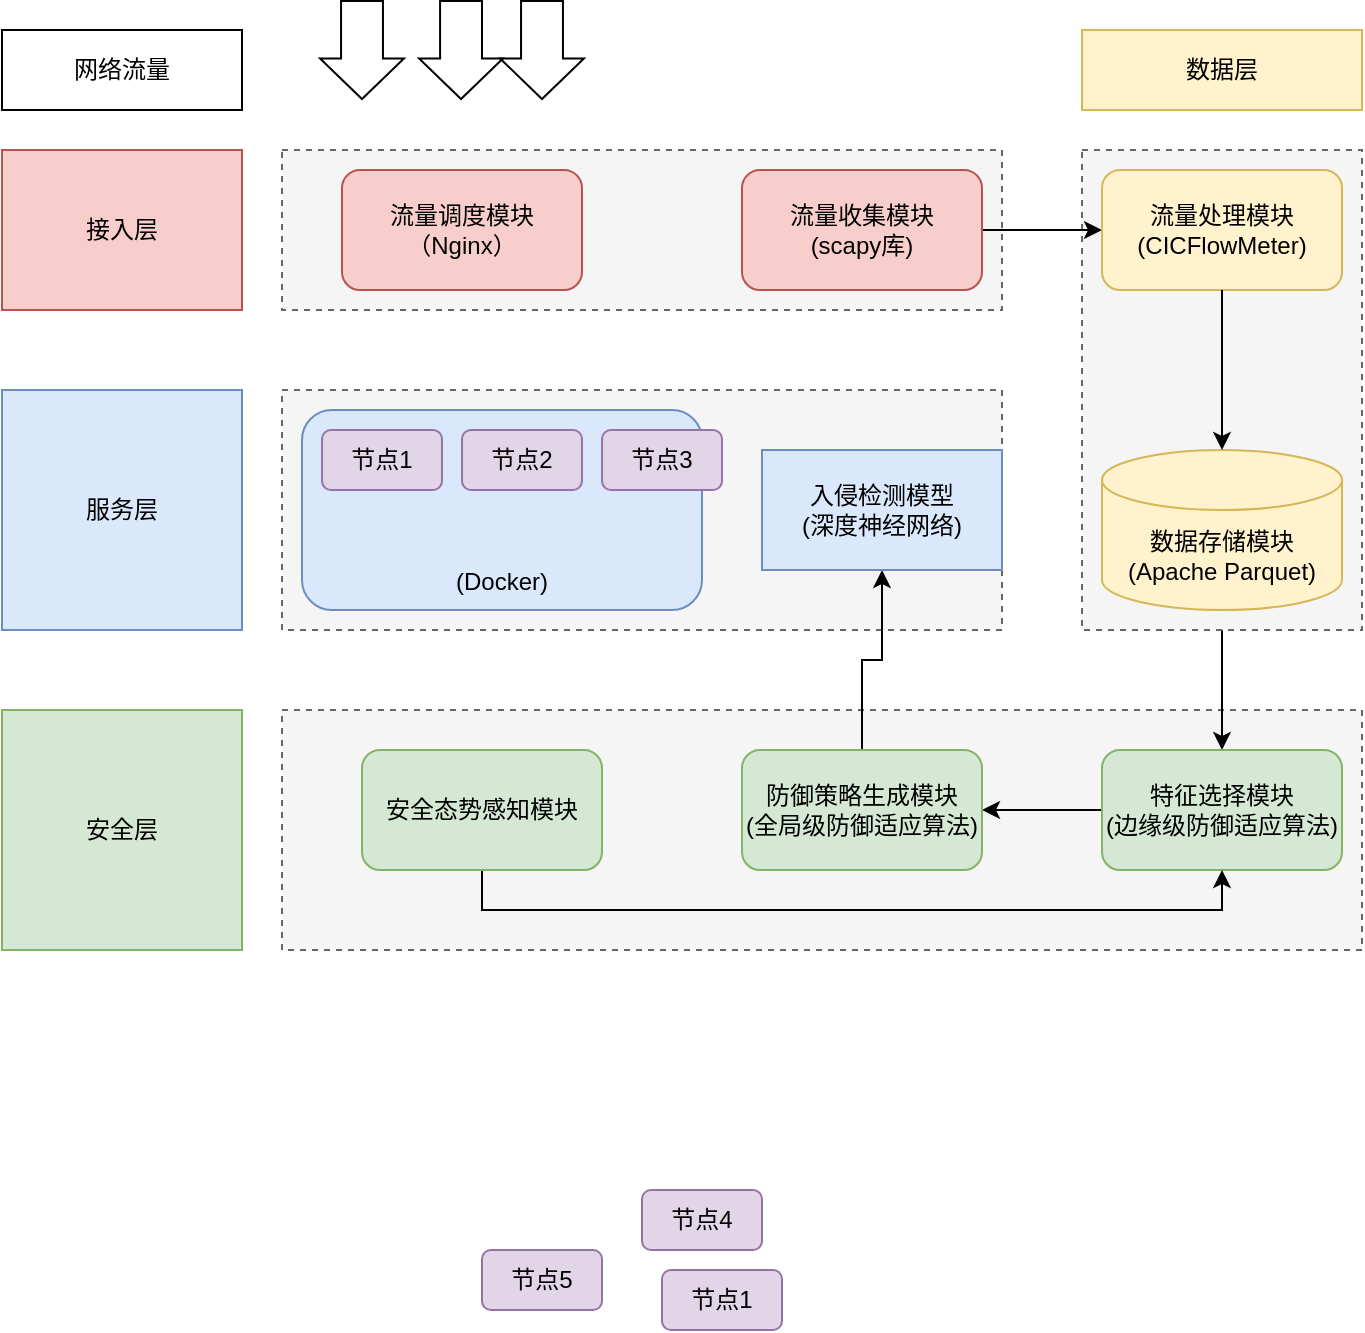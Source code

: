<mxfile version="26.0.13">
  <diagram name="第 1 页" id="cbnWJFDe7zCflggXgep9">
    <mxGraphModel dx="837" dy="757" grid="1" gridSize="10" guides="1" tooltips="1" connect="1" arrows="1" fold="1" page="1" pageScale="1" pageWidth="1169" pageHeight="827" math="0" shadow="0">
      <root>
        <mxCell id="0" />
        <mxCell id="1" parent="0" />
        <mxCell id="9ba7Ce31MwZ_cNOjAit5-13" value="" style="rounded=0;whiteSpace=wrap;html=1;dashed=1;fillColor=#f5f5f5;strokeColor=#666666;fontColor=#333333;" vertex="1" parent="1">
          <mxGeometry x="260" y="160" width="360" height="80" as="geometry" />
        </mxCell>
        <mxCell id="9ba7Ce31MwZ_cNOjAit5-16" value="接入层" style="rounded=0;whiteSpace=wrap;html=1;fillColor=#f8cecc;strokeColor=#b85450;" vertex="1" parent="1">
          <mxGeometry x="120" y="160" width="120" height="80" as="geometry" />
        </mxCell>
        <mxCell id="9ba7Ce31MwZ_cNOjAit5-17" value="" style="rounded=0;whiteSpace=wrap;html=1;dashed=1;fillColor=#f5f5f5;strokeColor=#666666;fontColor=#333333;" vertex="1" parent="1">
          <mxGeometry x="260" y="280" width="360" height="120" as="geometry" />
        </mxCell>
        <mxCell id="9ba7Ce31MwZ_cNOjAit5-18" value="" style="rounded=0;whiteSpace=wrap;html=1;dashed=1;fillColor=#f5f5f5;strokeColor=#666666;fontColor=#333333;" vertex="1" parent="1">
          <mxGeometry x="260" y="440" width="540" height="120" as="geometry" />
        </mxCell>
        <mxCell id="9ba7Ce31MwZ_cNOjAit5-55" style="edgeStyle=orthogonalEdgeStyle;rounded=0;orthogonalLoop=1;jettySize=auto;html=1;exitX=0.5;exitY=1;exitDx=0;exitDy=0;entryX=0.5;entryY=0;entryDx=0;entryDy=0;" edge="1" parent="1" source="9ba7Ce31MwZ_cNOjAit5-19" target="9ba7Ce31MwZ_cNOjAit5-24">
          <mxGeometry relative="1" as="geometry" />
        </mxCell>
        <mxCell id="9ba7Ce31MwZ_cNOjAit5-19" value="" style="rounded=0;whiteSpace=wrap;html=1;dashed=1;fillColor=#f5f5f5;fontColor=#333333;strokeColor=#666666;" vertex="1" parent="1">
          <mxGeometry x="660" y="160" width="140" height="240" as="geometry" />
        </mxCell>
        <mxCell id="9ba7Ce31MwZ_cNOjAit5-20" value="服务层" style="rounded=0;whiteSpace=wrap;html=1;fillColor=#dae8fc;strokeColor=#6c8ebf;" vertex="1" parent="1">
          <mxGeometry x="120" y="280" width="120" height="120" as="geometry" />
        </mxCell>
        <mxCell id="9ba7Ce31MwZ_cNOjAit5-22" value="安全层" style="rounded=0;whiteSpace=wrap;html=1;fillColor=#d5e8d4;strokeColor=#82b366;" vertex="1" parent="1">
          <mxGeometry x="120" y="440" width="120" height="120" as="geometry" />
        </mxCell>
        <mxCell id="9ba7Ce31MwZ_cNOjAit5-23" value="数据层" style="rounded=0;whiteSpace=wrap;html=1;fillColor=#fff2cc;strokeColor=#d6b656;" vertex="1" parent="1">
          <mxGeometry x="660" y="100" width="140" height="40" as="geometry" />
        </mxCell>
        <mxCell id="9ba7Ce31MwZ_cNOjAit5-48" style="edgeStyle=orthogonalEdgeStyle;rounded=0;orthogonalLoop=1;jettySize=auto;html=1;exitX=0;exitY=0.5;exitDx=0;exitDy=0;entryX=1;entryY=0.5;entryDx=0;entryDy=0;" edge="1" parent="1" source="9ba7Ce31MwZ_cNOjAit5-24" target="9ba7Ce31MwZ_cNOjAit5-25">
          <mxGeometry relative="1" as="geometry" />
        </mxCell>
        <mxCell id="9ba7Ce31MwZ_cNOjAit5-24" value="&lt;div&gt;特征选择模块&lt;/div&gt;&lt;div&gt;(边缘级防御适应算法)&lt;/div&gt;" style="rounded=1;whiteSpace=wrap;html=1;fillColor=#d5e8d4;strokeColor=#82b366;" vertex="1" parent="1">
          <mxGeometry x="670" y="460" width="120" height="60" as="geometry" />
        </mxCell>
        <mxCell id="9ba7Ce31MwZ_cNOjAit5-51" style="edgeStyle=orthogonalEdgeStyle;rounded=0;orthogonalLoop=1;jettySize=auto;html=1;exitX=0.5;exitY=0;exitDx=0;exitDy=0;entryX=0.5;entryY=1;entryDx=0;entryDy=0;" edge="1" parent="1" source="9ba7Ce31MwZ_cNOjAit5-25" target="9ba7Ce31MwZ_cNOjAit5-27">
          <mxGeometry relative="1" as="geometry" />
        </mxCell>
        <mxCell id="9ba7Ce31MwZ_cNOjAit5-25" value="&lt;div&gt;防御策略生成模块&lt;/div&gt;&lt;div&gt;(全局级防御适应算法)&lt;/div&gt;" style="rounded=1;whiteSpace=wrap;html=1;fillColor=#d5e8d4;strokeColor=#82b366;" vertex="1" parent="1">
          <mxGeometry x="490" y="460" width="120" height="60" as="geometry" />
        </mxCell>
        <mxCell id="9ba7Ce31MwZ_cNOjAit5-27" value="入侵检测模型&lt;div&gt;(深度神经网络)&lt;/div&gt;" style="rounded=0;whiteSpace=wrap;html=1;fillColor=#dae8fc;strokeColor=#6c8ebf;" vertex="1" parent="1">
          <mxGeometry x="500" y="310" width="120" height="60" as="geometry" />
        </mxCell>
        <mxCell id="9ba7Ce31MwZ_cNOjAit5-28" value="流量调度模块&lt;div&gt;（Nginx）&lt;/div&gt;" style="rounded=1;whiteSpace=wrap;html=1;fillColor=#f8cecc;strokeColor=#b85450;" vertex="1" parent="1">
          <mxGeometry x="290" y="170" width="120" height="60" as="geometry" />
        </mxCell>
        <mxCell id="9ba7Ce31MwZ_cNOjAit5-53" style="edgeStyle=orthogonalEdgeStyle;rounded=0;orthogonalLoop=1;jettySize=auto;html=1;exitX=1;exitY=0.5;exitDx=0;exitDy=0;entryX=0;entryY=0.5;entryDx=0;entryDy=0;" edge="1" parent="1" source="9ba7Ce31MwZ_cNOjAit5-29" target="9ba7Ce31MwZ_cNOjAit5-30">
          <mxGeometry relative="1" as="geometry" />
        </mxCell>
        <mxCell id="9ba7Ce31MwZ_cNOjAit5-29" value="流量收集模块&lt;div&gt;(scapy库)&lt;/div&gt;" style="rounded=1;whiteSpace=wrap;html=1;fillColor=#f8cecc;strokeColor=#b85450;" vertex="1" parent="1">
          <mxGeometry x="490" y="170" width="120" height="60" as="geometry" />
        </mxCell>
        <mxCell id="9ba7Ce31MwZ_cNOjAit5-30" value="流量处理模块&lt;br&gt;(CICFlowMeter)" style="rounded=1;whiteSpace=wrap;html=1;fillColor=#fff2cc;strokeColor=#d6b656;" vertex="1" parent="1">
          <mxGeometry x="670" y="170" width="120" height="60" as="geometry" />
        </mxCell>
        <mxCell id="9ba7Ce31MwZ_cNOjAit5-47" style="edgeStyle=orthogonalEdgeStyle;rounded=0;orthogonalLoop=1;jettySize=auto;html=1;exitX=0.5;exitY=1;exitDx=0;exitDy=0;entryX=0.5;entryY=1;entryDx=0;entryDy=0;" edge="1" parent="1" source="9ba7Ce31MwZ_cNOjAit5-31" target="9ba7Ce31MwZ_cNOjAit5-24">
          <mxGeometry relative="1" as="geometry" />
        </mxCell>
        <mxCell id="9ba7Ce31MwZ_cNOjAit5-31" value="安全态势感知模块" style="rounded=1;whiteSpace=wrap;html=1;fillColor=#d5e8d4;strokeColor=#82b366;" vertex="1" parent="1">
          <mxGeometry x="300" y="460" width="120" height="60" as="geometry" />
        </mxCell>
        <mxCell id="9ba7Ce31MwZ_cNOjAit5-32" value="数据存储模块&lt;div&gt;(Apache Parquet)&lt;/div&gt;" style="shape=cylinder3;whiteSpace=wrap;html=1;boundedLbl=1;backgroundOutline=1;size=15;fillColor=#fff2cc;strokeColor=#d6b656;" vertex="1" parent="1">
          <mxGeometry x="670" y="310" width="120" height="80" as="geometry" />
        </mxCell>
        <mxCell id="9ba7Ce31MwZ_cNOjAit5-42" value="" style="shape=flexArrow;endArrow=classic;html=1;rounded=0;width=20.952;endSize=6.41;" edge="1" parent="1">
          <mxGeometry width="50" height="50" relative="1" as="geometry">
            <mxPoint x="300" y="85" as="sourcePoint" />
            <mxPoint x="300" y="135" as="targetPoint" />
          </mxGeometry>
        </mxCell>
        <mxCell id="9ba7Ce31MwZ_cNOjAit5-44" value="" style="shape=flexArrow;endArrow=classic;html=1;rounded=0;width=20.952;endSize=6.41;" edge="1" parent="1">
          <mxGeometry width="50" height="50" relative="1" as="geometry">
            <mxPoint x="349.52" y="85" as="sourcePoint" />
            <mxPoint x="349.52" y="135" as="targetPoint" />
          </mxGeometry>
        </mxCell>
        <mxCell id="9ba7Ce31MwZ_cNOjAit5-45" value="" style="shape=flexArrow;endArrow=classic;html=1;rounded=0;width=20.952;endSize=6.41;" edge="1" parent="1">
          <mxGeometry width="50" height="50" relative="1" as="geometry">
            <mxPoint x="390" y="85" as="sourcePoint" />
            <mxPoint x="390" y="135" as="targetPoint" />
          </mxGeometry>
        </mxCell>
        <mxCell id="9ba7Ce31MwZ_cNOjAit5-46" value="网络流量" style="rounded=0;whiteSpace=wrap;html=1;" vertex="1" parent="1">
          <mxGeometry x="120" y="100" width="120" height="40" as="geometry" />
        </mxCell>
        <mxCell id="9ba7Ce31MwZ_cNOjAit5-54" style="edgeStyle=orthogonalEdgeStyle;rounded=0;orthogonalLoop=1;jettySize=auto;html=1;exitX=0.5;exitY=1;exitDx=0;exitDy=0;entryX=0.5;entryY=0;entryDx=0;entryDy=0;entryPerimeter=0;" edge="1" parent="1" source="9ba7Ce31MwZ_cNOjAit5-30" target="9ba7Ce31MwZ_cNOjAit5-32">
          <mxGeometry relative="1" as="geometry" />
        </mxCell>
        <mxCell id="9ba7Ce31MwZ_cNOjAit5-59" value="&lt;div&gt;&lt;br&gt;&lt;/div&gt;&lt;div&gt;&lt;br&gt;&lt;/div&gt;&lt;div&gt;&lt;br&gt;&lt;/div&gt;&lt;div&gt;&lt;br&gt;&lt;/div&gt;&lt;div&gt;&lt;br&gt;&lt;div&gt;(Docker)&lt;/div&gt;&lt;/div&gt;" style="rounded=1;whiteSpace=wrap;html=1;fillColor=#dae8fc;strokeColor=#6c8ebf;" vertex="1" parent="1">
          <mxGeometry x="270" y="290" width="200" height="100" as="geometry" />
        </mxCell>
        <mxCell id="9ba7Ce31MwZ_cNOjAit5-60" value="节点1" style="rounded=1;whiteSpace=wrap;html=1;fillColor=#e1d5e7;strokeColor=#9673a6;" vertex="1" parent="1">
          <mxGeometry x="280" y="300" width="60" height="30" as="geometry" />
        </mxCell>
        <mxCell id="9ba7Ce31MwZ_cNOjAit5-61" value="节点2" style="rounded=1;whiteSpace=wrap;html=1;fillColor=#e1d5e7;strokeColor=#9673a6;" vertex="1" parent="1">
          <mxGeometry x="350" y="300" width="60" height="30" as="geometry" />
        </mxCell>
        <mxCell id="9ba7Ce31MwZ_cNOjAit5-62" value="节点3" style="rounded=1;whiteSpace=wrap;html=1;fillColor=#e1d5e7;strokeColor=#9673a6;" vertex="1" parent="1">
          <mxGeometry x="420" y="300" width="60" height="30" as="geometry" />
        </mxCell>
        <mxCell id="9ba7Ce31MwZ_cNOjAit5-63" value="节点4" style="rounded=1;whiteSpace=wrap;html=1;fillColor=#e1d5e7;strokeColor=#9673a6;" vertex="1" parent="1">
          <mxGeometry x="440" y="680" width="60" height="30" as="geometry" />
        </mxCell>
        <mxCell id="9ba7Ce31MwZ_cNOjAit5-64" value="节点5" style="rounded=1;whiteSpace=wrap;html=1;fillColor=#e1d5e7;strokeColor=#9673a6;" vertex="1" parent="1">
          <mxGeometry x="360" y="710" width="60" height="30" as="geometry" />
        </mxCell>
        <mxCell id="9ba7Ce31MwZ_cNOjAit5-65" value="节点1" style="rounded=1;whiteSpace=wrap;html=1;fillColor=#e1d5e7;strokeColor=#9673a6;" vertex="1" parent="1">
          <mxGeometry x="450" y="720" width="60" height="30" as="geometry" />
        </mxCell>
      </root>
    </mxGraphModel>
  </diagram>
</mxfile>

